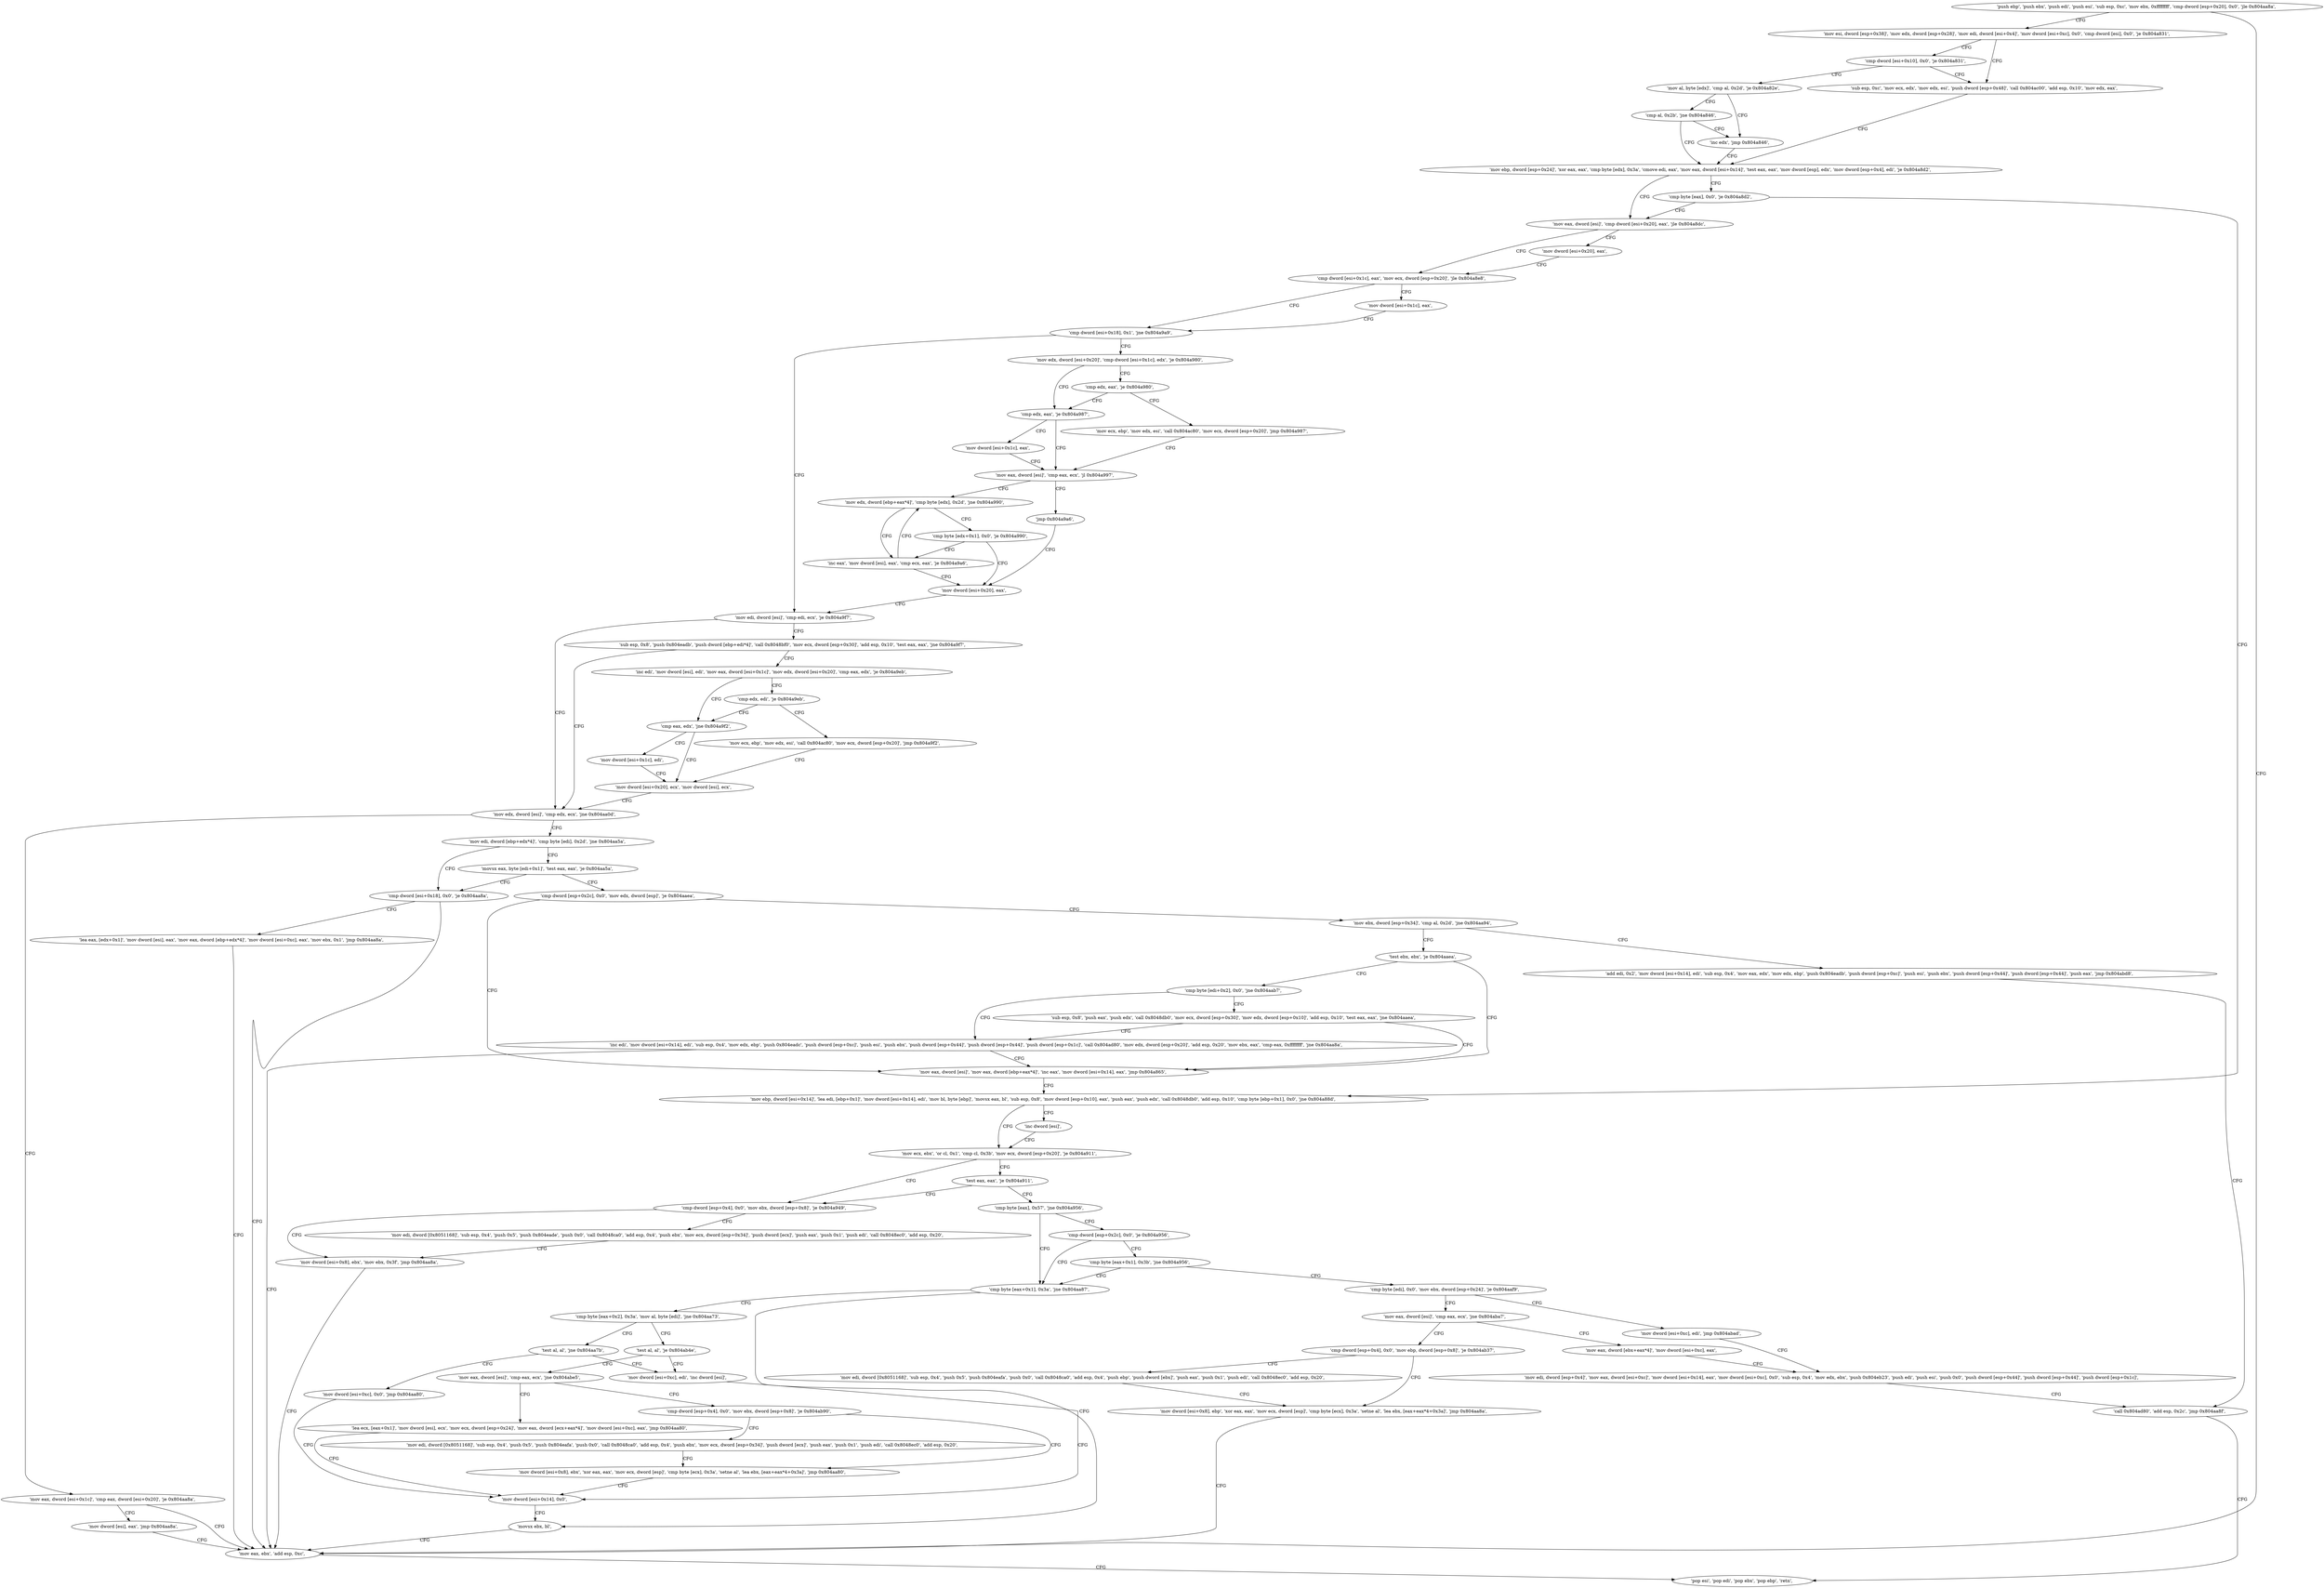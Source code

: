 digraph "func" {
"134522864" [label = "'push ebp', 'push ebx', 'push edi', 'push esi', 'sub esp, 0xc', 'mov ebx, 0xffffffff', 'cmp dword [esp+0x20], 0x0', 'jle 0x804aa8a', " ]
"134523530" [label = "'mov eax, ebx', 'add esp, 0xc', " ]
"134522887" [label = "'mov esi, dword [esp+0x38]', 'mov edx, dword [esp+0x28]', 'mov edi, dword [esi+0x4]', 'mov dword [esi+0xc], 0x0', 'cmp dword [esi], 0x0', 'je 0x804a831', " ]
"134523535" [label = "'pop esi', 'pop edi', 'pop ebx', 'pop ebp', 'retn', " ]
"134522929" [label = "'sub esp, 0xc', 'mov ecx, edx', 'mov edx, esi', 'push dword [esp+0x48]', 'call 0x804ac00', 'add esp, 0x10', 'mov edx, eax', " ]
"134522910" [label = "'cmp dword [esi+0x10], 0x0', 'je 0x804a831', " ]
"134522950" [label = "'mov ebp, dword [esp+0x24]', 'xor eax, eax', 'cmp byte [edx], 0x3a', 'cmove edi, eax', 'mov eax, dword [esi+0x14]', 'test eax, eax', 'mov dword [esp], edx', 'mov dword [esp+0x4], edi', 'je 0x804a8d2', " ]
"134522916" [label = "'mov al, byte [edx]', 'cmp al, 0x2d', 'je 0x804a82e', " ]
"134523090" [label = "'mov eax, dword [esi]', 'cmp dword [esi+0x20], eax', 'jle 0x804a8dc', " ]
"134523100" [label = "'cmp dword [esi+0x1c], eax', 'mov ecx, dword [esp+0x20]', 'jle 0x804a8e8', " ]
"134523097" [label = "'mov dword [esi+0x20], eax', " ]
"134522976" [label = "'cmp byte [eax], 0x0', 'je 0x804a8d2', " ]
"134522981" [label = "'mov ebp, dword [esi+0x14]', 'lea edi, [ebp+0x1]', 'mov dword [esi+0x14], edi', 'mov bl, byte [ebp]', 'movsx eax, bl', 'sub esp, 0x8', 'mov dword [esp+0x10], eax', 'push eax', 'push edx', 'call 0x8048db0', 'add esp, 0x10', 'cmp byte [ebp+0x1], 0x0', 'jne 0x804a88d', " ]
"134522926" [label = "'inc edx', 'jmp 0x804a846', " ]
"134522922" [label = "'cmp al, 0x2b', 'jne 0x804a846', " ]
"134523112" [label = "'cmp dword [esi+0x18], 0x1', 'jne 0x804a9a9', " ]
"134523109" [label = "'mov dword [esi+0x1c], eax', " ]
"134523021" [label = "'mov ecx, ebx', 'or cl, 0x1', 'cmp cl, 0x3b', 'mov ecx, dword [esp+0x20]', 'je 0x804a911', " ]
"134523019" [label = "'inc dword [esi]', " ]
"134523305" [label = "'mov edi, dword [esi]', 'cmp edi, ecx', 'je 0x804a9f7', " ]
"134523122" [label = "'mov edx, dword [esi+0x20]', 'cmp dword [esi+0x1c], edx', 'je 0x804a980', " ]
"134523153" [label = "'cmp dword [esp+0x4], 0x0', 'mov ebx, dword [esp+0x8]', 'je 0x804a949', " ]
"134523035" [label = "'test eax, eax', 'je 0x804a911', " ]
"134523383" [label = "'mov edx, dword [esi]', 'cmp edx, ecx', 'jne 0x804aa0d', " ]
"134523311" [label = "'sub esp, 0x8', 'push 0x804eadb', 'push dword [ebp+edi*4]', 'call 0x8048bf0', 'mov ecx, dword [esp+0x30]', 'add esp, 0x10', 'test eax, eax', 'jne 0x804a9f7', " ]
"134523264" [label = "'cmp edx, eax', 'je 0x804a987', " ]
"134523134" [label = "'cmp edx, eax', 'je 0x804a980', " ]
"134523209" [label = "'mov dword [esi+0x8], ebx', 'mov ebx, 0x3f', 'jmp 0x804aa8a', " ]
"134523164" [label = "'mov edi, dword [0x8051168]', 'sub esp, 0x4', 'push 0x5', 'push 0x804eade', 'push 0x0', 'call 0x8048ca0', 'add esp, 0x4', 'push ebx', 'mov ecx, dword [esp+0x34]', 'push dword [ecx]', 'push eax', 'push 0x1', 'push edi', 'call 0x8048ec0', 'add esp, 0x20', " ]
"134523039" [label = "'cmp byte [eax], 0x57', 'jne 0x804a956', " ]
"134523405" [label = "'mov edi, dword [ebp+edx*4]', 'cmp byte [edi], 0x2d', 'jne 0x804aa5a', " ]
"134523389" [label = "'mov eax, dword [esi+0x1c]', 'cmp eax, dword [esi+0x20]', 'je 0x804aa8a', " ]
"134523339" [label = "'inc edi', 'mov dword [esi], edi', 'mov eax, dword [esi+0x1c]', 'mov edx, dword [esi+0x20]', 'cmp eax, edx', 'je 0x804a9eb', " ]
"134523271" [label = "'mov eax, dword [esi]', 'cmp eax, ecx', 'jl 0x804a997', " ]
"134523268" [label = "'mov dword [esi+0x1c], eax', " ]
"134523138" [label = "'mov ecx, ebp', 'mov edx, esi', 'call 0x804ac80', 'mov ecx, dword [esp+0x20]', 'jmp 0x804a987', " ]
"134523222" [label = "'cmp byte [eax+0x1], 0x3a', 'jne 0x804aa87', " ]
"134523048" [label = "'cmp dword [esp+0x2c], 0x0', 'je 0x804a956', " ]
"134523482" [label = "'cmp dword [esi+0x18], 0x0', 'je 0x804aa8a', " ]
"134523414" [label = "'movsx eax, byte [edi+0x1]', 'test eax, eax', 'je 0x804aa5a', " ]
"134523401" [label = "'mov dword [esi], eax', 'jmp 0x804aa8a', " ]
"134523371" [label = "'cmp eax, edx', 'jne 0x804a9f2', " ]
"134523352" [label = "'cmp edx, edi', 'je 0x804a9eb', " ]
"134523287" [label = "'mov edx, dword [ebp+eax*4]', 'cmp byte [edx], 0x2d', 'jne 0x804a990', " ]
"134523277" [label = "'jmp 0x804a9a6', " ]
"134523527" [label = "'movsx ebx, bl', " ]
"134523232" [label = "'cmp byte [eax+0x2], 0x3a', 'mov al, byte [edi]', 'jne 0x804aa73', " ]
"134523059" [label = "'cmp byte [eax+0x1], 0x3b', 'jne 0x804a956', " ]
"134523488" [label = "'lea eax, [edx+0x1]', 'mov dword [esi], eax', 'mov eax, dword [ebp+edx*4]', 'mov dword [esi+0xc], eax', 'mov ebx, 0x1', 'jmp 0x804aa8a', " ]
"134523422" [label = "'cmp dword [esp+0x2c], 0x0', 'mov edx, dword [esp]', 'je 0x804aaea', " ]
"134523378" [label = "'mov dword [esi+0x20], ecx', 'mov dword [esi], ecx', " ]
"134523375" [label = "'mov dword [esi+0x1c], edi', " ]
"134523356" [label = "'mov ecx, ebp', 'mov edx, esi', 'call 0x804ac80', 'mov ecx, dword [esp+0x20]', 'jmp 0x804a9f2', " ]
"134523280" [label = "'inc eax', 'mov dword [esi], eax', 'cmp ecx, eax', 'je 0x804a9a6', " ]
"134523296" [label = "'cmp byte [edx+0x1], 0x0', 'je 0x804a990', " ]
"134523302" [label = "'mov dword [esi+0x20], eax', " ]
"134523507" [label = "'test al, al', 'je 0x804ab4e', " ]
"134523244" [label = "'test al, al', 'jne 0x804aa7b', " ]
"134523069" [label = "'cmp byte [edi], 0x0', 'mov ebx, dword [esp+0x24]', 'je 0x804aaf9', " ]
"134523626" [label = "'mov eax, dword [esi]', 'mov eax, dword [ebp+eax*4]', 'inc eax', 'mov dword [esi+0x14], eax', 'jmp 0x804a865', " ]
"134523436" [label = "'mov ebx, dword [esp+0x34]', 'cmp al, 0x2d', 'jne 0x804aa94', " ]
"134523726" [label = "'mov eax, dword [esi]', 'cmp eax, ecx', 'jne 0x804abe5', " ]
"134523515" [label = "'mov dword [esi+0xc], edi', 'inc dword [esi]', " ]
"134523252" [label = "'mov dword [esi+0xc], 0x0', 'jmp 0x804aa80', " ]
"134523641" [label = "'mov eax, dword [esi]', 'cmp eax, ecx', 'jne 0x804aba7', " ]
"134523082" [label = "'mov dword [esi+0xc], edi', 'jmp 0x804abad', " ]
"134523540" [label = "'test ebx, ebx', 'je 0x804aaea', " ]
"134523444" [label = "'add edi, 0x2', 'mov dword [esi+0x14], edi', 'sub esp, 0x4', 'mov eax, edx', 'mov edx, ebp', 'push 0x804eadb', 'push dword [esp+0xc]', 'push esi', 'push ebx', 'push dword [esp+0x44]', 'push dword [esp+0x44]', 'push eax', 'jmp 0x804abd8', " ]
"134523877" [label = "'lea ecx, [eax+0x1]', 'mov dword [esi], ecx', 'mov ecx, dword [esp+0x24]', 'mov eax, dword [ecx+eax*4]', 'mov dword [esi+0xc], eax', 'jmp 0x804aa80', " ]
"134523736" [label = "'cmp dword [esp+0x4], 0x0', 'mov ebx, dword [esp+0x8]', 'je 0x804ab90', " ]
"134523520" [label = "'mov dword [esi+0x14], 0x0', " ]
"134523815" [label = "'mov eax, dword [ebx+eax*4]', 'mov dword [esi+0xc], eax', " ]
"134523651" [label = "'cmp dword [esp+0x4], 0x0', 'mov ebp, dword [esp+0x8]', 'je 0x804ab37', " ]
"134523821" [label = "'mov edi, dword [esp+0x4]', 'mov eax, dword [esi+0xc]', 'mov dword [esi+0x14], eax', 'mov dword [esi+0xc], 0x0', 'sub esp, 0x4', 'mov edx, ebx', 'push 0x804eb23', 'push edi', 'push esi', 'push 0x0', 'push dword [esp+0x44]', 'push dword [esp+0x44]', 'push dword [esp+0x1c]', " ]
"134523544" [label = "'cmp byte [edi+0x2], 0x0', 'jne 0x804aab7', " ]
"134523864" [label = "'call 0x804ad80', 'add esp, 0x2c', 'jmp 0x804aa8f', " ]
"134523792" [label = "'mov dword [esi+0x8], ebx', 'xor eax, eax', 'mov ecx, dword [esp]', 'cmp byte [ecx], 0x3a', 'setne al', 'lea ebx, [eax+eax*4+0x3a]', 'jmp 0x804aa80', " ]
"134523747" [label = "'mov edi, dword [0x8051168]', 'sub esp, 0x4', 'push 0x5', 'push 0x804eafa', 'push 0x0', 'call 0x8048ca0', 'add esp, 0x4', 'push ebx', 'mov ecx, dword [esp+0x34]', 'push dword [ecx]', 'push eax', 'push 0x1', 'push edi', 'call 0x8048ec0', 'add esp, 0x20', " ]
"134523703" [label = "'mov dword [esi+0x8], ebp', 'xor eax, eax', 'mov ecx, dword [esp]', 'cmp byte [ecx], 0x3a', 'setne al', 'lea ebx, [eax+eax*4+0x3a]', 'jmp 0x804aa8a', " ]
"134523662" [label = "'mov edi, dword [0x8051168]', 'sub esp, 0x4', 'push 0x5', 'push 0x804eafa', 'push 0x0', 'call 0x8048ca0', 'add esp, 0x4', 'push ebp', 'push dword [ebx]', 'push eax', 'push 0x1', 'push edi', 'call 0x8048ec0', 'add esp, 0x20', " ]
"134523575" [label = "'inc edi', 'mov dword [esi+0x14], edi', 'sub esp, 0x4', 'mov edx, ebp', 'push 0x804eadc', 'push dword [esp+0xc]', 'push esi', 'push ebx', 'push dword [esp+0x44]', 'push dword [esp+0x44]', 'push dword [esp+0x1c]', 'call 0x804ad80', 'mov edx, dword [esp+0x20]', 'add esp, 0x20', 'mov ebx, eax', 'cmp eax, 0xffffffff', 'jne 0x804aa8a', " ]
"134523550" [label = "'sub esp, 0x8', 'push eax', 'push edx', 'call 0x8048db0', 'mov ecx, dword [esp+0x30]', 'mov edx, dword [esp+0x10]', 'add esp, 0x10', 'test eax, eax', 'jne 0x804aaea', " ]
"134522864" -> "134523530" [ label = "CFG" ]
"134522864" -> "134522887" [ label = "CFG" ]
"134523530" -> "134523535" [ label = "CFG" ]
"134522887" -> "134522929" [ label = "CFG" ]
"134522887" -> "134522910" [ label = "CFG" ]
"134522929" -> "134522950" [ label = "CFG" ]
"134522910" -> "134522929" [ label = "CFG" ]
"134522910" -> "134522916" [ label = "CFG" ]
"134522950" -> "134523090" [ label = "CFG" ]
"134522950" -> "134522976" [ label = "CFG" ]
"134522916" -> "134522926" [ label = "CFG" ]
"134522916" -> "134522922" [ label = "CFG" ]
"134523090" -> "134523100" [ label = "CFG" ]
"134523090" -> "134523097" [ label = "CFG" ]
"134523100" -> "134523112" [ label = "CFG" ]
"134523100" -> "134523109" [ label = "CFG" ]
"134523097" -> "134523100" [ label = "CFG" ]
"134522976" -> "134523090" [ label = "CFG" ]
"134522976" -> "134522981" [ label = "CFG" ]
"134522981" -> "134523021" [ label = "CFG" ]
"134522981" -> "134523019" [ label = "CFG" ]
"134522926" -> "134522950" [ label = "CFG" ]
"134522922" -> "134522950" [ label = "CFG" ]
"134522922" -> "134522926" [ label = "CFG" ]
"134523112" -> "134523305" [ label = "CFG" ]
"134523112" -> "134523122" [ label = "CFG" ]
"134523109" -> "134523112" [ label = "CFG" ]
"134523021" -> "134523153" [ label = "CFG" ]
"134523021" -> "134523035" [ label = "CFG" ]
"134523019" -> "134523021" [ label = "CFG" ]
"134523305" -> "134523383" [ label = "CFG" ]
"134523305" -> "134523311" [ label = "CFG" ]
"134523122" -> "134523264" [ label = "CFG" ]
"134523122" -> "134523134" [ label = "CFG" ]
"134523153" -> "134523209" [ label = "CFG" ]
"134523153" -> "134523164" [ label = "CFG" ]
"134523035" -> "134523153" [ label = "CFG" ]
"134523035" -> "134523039" [ label = "CFG" ]
"134523383" -> "134523405" [ label = "CFG" ]
"134523383" -> "134523389" [ label = "CFG" ]
"134523311" -> "134523383" [ label = "CFG" ]
"134523311" -> "134523339" [ label = "CFG" ]
"134523264" -> "134523271" [ label = "CFG" ]
"134523264" -> "134523268" [ label = "CFG" ]
"134523134" -> "134523264" [ label = "CFG" ]
"134523134" -> "134523138" [ label = "CFG" ]
"134523209" -> "134523530" [ label = "CFG" ]
"134523164" -> "134523209" [ label = "CFG" ]
"134523039" -> "134523222" [ label = "CFG" ]
"134523039" -> "134523048" [ label = "CFG" ]
"134523405" -> "134523482" [ label = "CFG" ]
"134523405" -> "134523414" [ label = "CFG" ]
"134523389" -> "134523530" [ label = "CFG" ]
"134523389" -> "134523401" [ label = "CFG" ]
"134523339" -> "134523371" [ label = "CFG" ]
"134523339" -> "134523352" [ label = "CFG" ]
"134523271" -> "134523287" [ label = "CFG" ]
"134523271" -> "134523277" [ label = "CFG" ]
"134523268" -> "134523271" [ label = "CFG" ]
"134523138" -> "134523271" [ label = "CFG" ]
"134523222" -> "134523527" [ label = "CFG" ]
"134523222" -> "134523232" [ label = "CFG" ]
"134523048" -> "134523222" [ label = "CFG" ]
"134523048" -> "134523059" [ label = "CFG" ]
"134523482" -> "134523530" [ label = "CFG" ]
"134523482" -> "134523488" [ label = "CFG" ]
"134523414" -> "134523482" [ label = "CFG" ]
"134523414" -> "134523422" [ label = "CFG" ]
"134523401" -> "134523530" [ label = "CFG" ]
"134523371" -> "134523378" [ label = "CFG" ]
"134523371" -> "134523375" [ label = "CFG" ]
"134523352" -> "134523371" [ label = "CFG" ]
"134523352" -> "134523356" [ label = "CFG" ]
"134523287" -> "134523280" [ label = "CFG" ]
"134523287" -> "134523296" [ label = "CFG" ]
"134523277" -> "134523302" [ label = "CFG" ]
"134523527" -> "134523530" [ label = "CFG" ]
"134523232" -> "134523507" [ label = "CFG" ]
"134523232" -> "134523244" [ label = "CFG" ]
"134523059" -> "134523222" [ label = "CFG" ]
"134523059" -> "134523069" [ label = "CFG" ]
"134523488" -> "134523530" [ label = "CFG" ]
"134523422" -> "134523626" [ label = "CFG" ]
"134523422" -> "134523436" [ label = "CFG" ]
"134523378" -> "134523383" [ label = "CFG" ]
"134523375" -> "134523378" [ label = "CFG" ]
"134523356" -> "134523378" [ label = "CFG" ]
"134523280" -> "134523302" [ label = "CFG" ]
"134523280" -> "134523287" [ label = "CFG" ]
"134523296" -> "134523280" [ label = "CFG" ]
"134523296" -> "134523302" [ label = "CFG" ]
"134523302" -> "134523305" [ label = "CFG" ]
"134523507" -> "134523726" [ label = "CFG" ]
"134523507" -> "134523515" [ label = "CFG" ]
"134523244" -> "134523515" [ label = "CFG" ]
"134523244" -> "134523252" [ label = "CFG" ]
"134523069" -> "134523641" [ label = "CFG" ]
"134523069" -> "134523082" [ label = "CFG" ]
"134523626" -> "134522981" [ label = "CFG" ]
"134523436" -> "134523540" [ label = "CFG" ]
"134523436" -> "134523444" [ label = "CFG" ]
"134523726" -> "134523877" [ label = "CFG" ]
"134523726" -> "134523736" [ label = "CFG" ]
"134523515" -> "134523520" [ label = "CFG" ]
"134523252" -> "134523520" [ label = "CFG" ]
"134523641" -> "134523815" [ label = "CFG" ]
"134523641" -> "134523651" [ label = "CFG" ]
"134523082" -> "134523821" [ label = "CFG" ]
"134523540" -> "134523626" [ label = "CFG" ]
"134523540" -> "134523544" [ label = "CFG" ]
"134523444" -> "134523864" [ label = "CFG" ]
"134523877" -> "134523520" [ label = "CFG" ]
"134523736" -> "134523792" [ label = "CFG" ]
"134523736" -> "134523747" [ label = "CFG" ]
"134523520" -> "134523527" [ label = "CFG" ]
"134523815" -> "134523821" [ label = "CFG" ]
"134523651" -> "134523703" [ label = "CFG" ]
"134523651" -> "134523662" [ label = "CFG" ]
"134523821" -> "134523864" [ label = "CFG" ]
"134523544" -> "134523575" [ label = "CFG" ]
"134523544" -> "134523550" [ label = "CFG" ]
"134523864" -> "134523535" [ label = "CFG" ]
"134523792" -> "134523520" [ label = "CFG" ]
"134523747" -> "134523792" [ label = "CFG" ]
"134523703" -> "134523530" [ label = "CFG" ]
"134523662" -> "134523703" [ label = "CFG" ]
"134523575" -> "134523530" [ label = "CFG" ]
"134523575" -> "134523626" [ label = "CFG" ]
"134523550" -> "134523626" [ label = "CFG" ]
"134523550" -> "134523575" [ label = "CFG" ]
}
